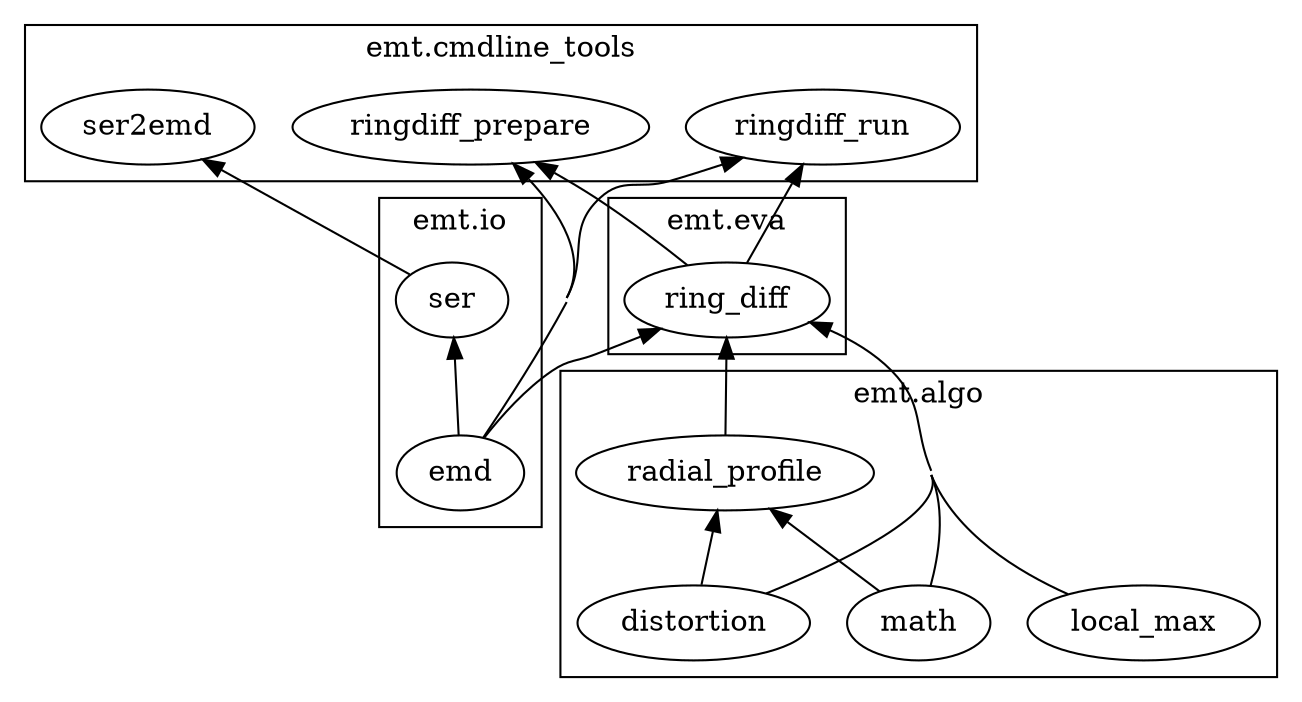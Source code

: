 digraph modules {
    rankdir = BT;
    labelloc = "b";
    concentrate = true;

    subgraph "cluster_emt.io"{
    label = "emt.io";
    
    "emt.io.emd" [label="emd"];
    
    "emt.io.ser" [label="ser"];

    
    }
    
    subgraph "cluster_emt.algo"{
    label = "emt.algo";
    
    "emt.algo.local_max" [label="local_max"];
    "emt.algo.distortion" [label="distortion"];
    "emt.algo.radial_profile" [label="radial_profile"];
    "emt.algo.math" [label="math"];
    
    }
    
    subgraph "cluster_emt.eva"{
    label = "emt.eva";
    
    "emt.eva.ring_diff" [label="ring_diff"];

    
    }
    
    subgraph "cluster_emt.cmdline_tools" {
    label = "emt.cmdline_tools";
    
    "emt.cmdline_tools.ser2emd" [label="ser2emd"];
    "emt.cmdline_tools.ringdiff_prepare" [label="ringdiff_prepare"];
    "emt.cmdline_tools.ringdiff_run" [label="ringdiff_run"];

    }
    
    "emt.io.emd" -> "emt.io.ser";
    
    "emt.algo.distortion" -> "emt.algo.radial_profile";
    "emt.algo.math" -> "emt.algo.radial_profile";
    
    "emt.algo.local_max" -> "emt.eva.ring_diff";
    "emt.algo.distortion" -> "emt.eva.ring_diff";
    "emt.algo.radial_profile" -> "emt.eva.ring_diff";
    "emt.algo.math" -> "emt.eva.ring_diff";
    "emt.io.emd" -> "emt.eva.ring_diff";
    
    "emt.io.ser" -> "emt.cmdline_tools.ser2emd";
    
    "emt.io.emd" -> "emt.cmdline_tools.ringdiff_prepare";
    "emt.eva.ring_diff" -> "emt.cmdline_tools.ringdiff_prepare";
    
    "emt.io.emd" -> "emt.cmdline_tools.ringdiff_run";
    "emt.eva.ring_diff" -> "emt.cmdline_tools.ringdiff_run";
}
